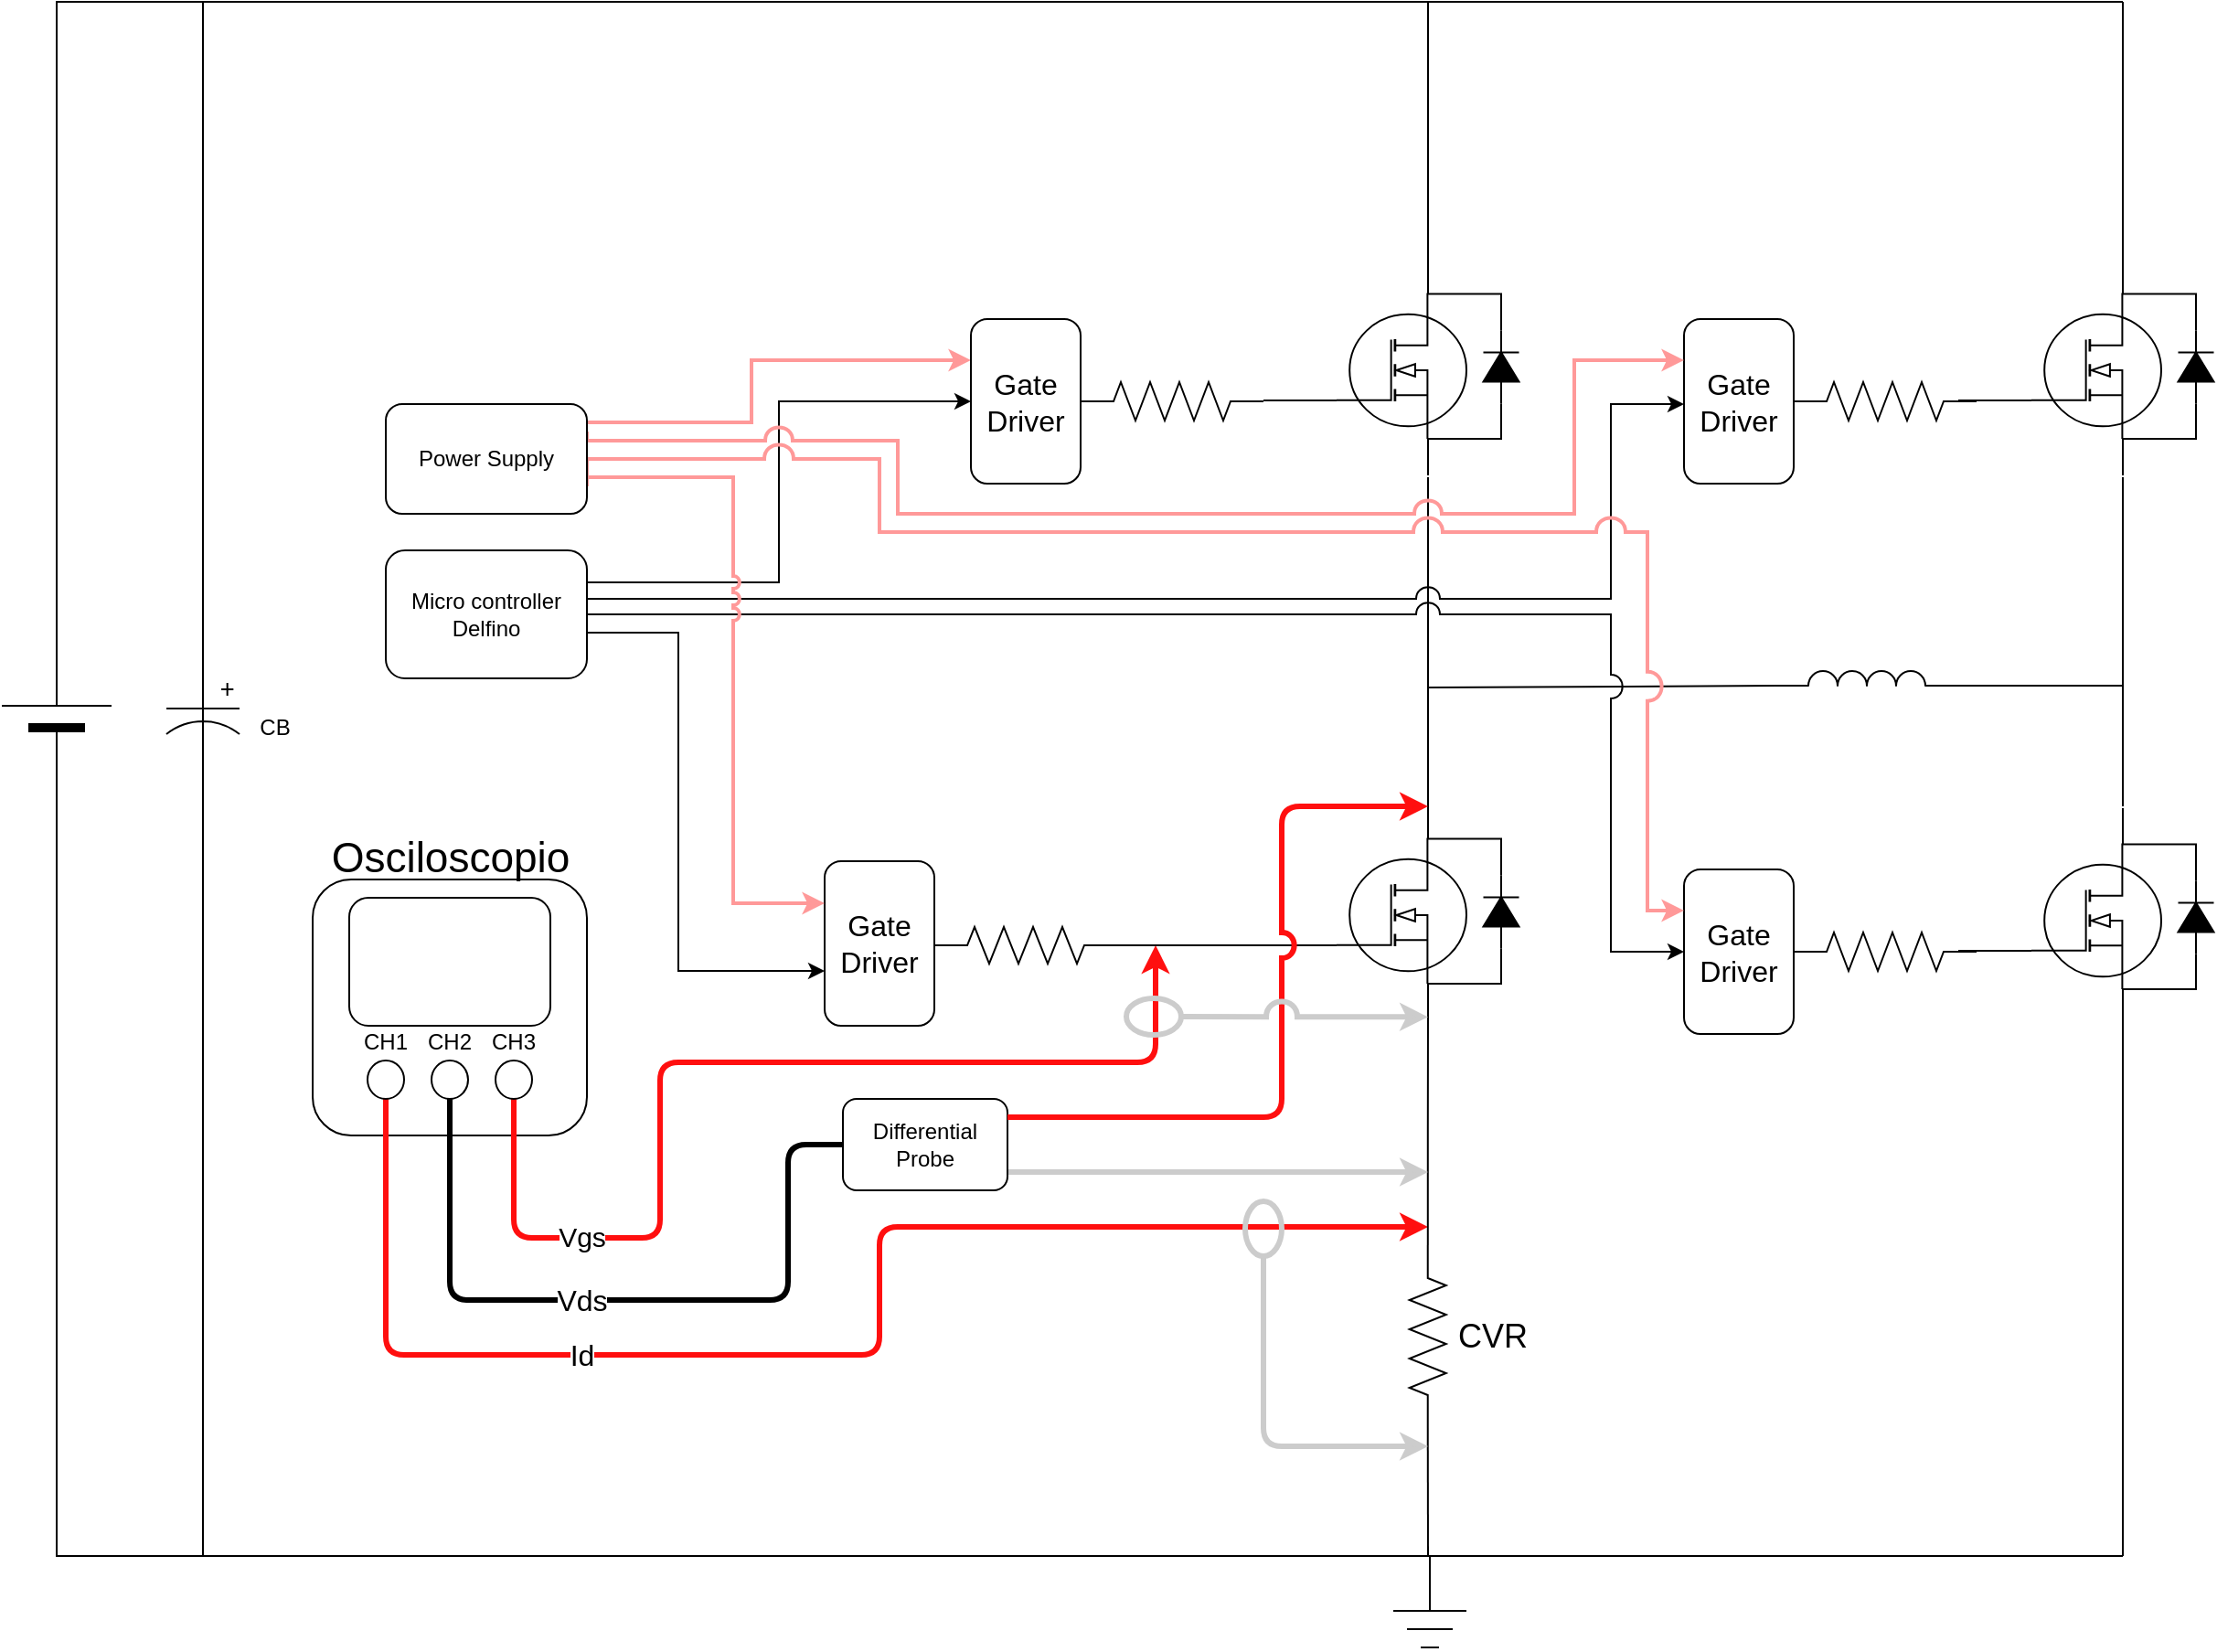<mxfile version="24.3.1" type="device">
  <diagram name="Page-1" id="16e2658f-23c8-b752-8be9-c03fbebb8bbe">
    <mxGraphModel dx="2074" dy="1106" grid="1" gridSize="10" guides="1" tooltips="1" connect="1" arrows="1" fold="1" page="1" pageScale="1" pageWidth="7000" pageHeight="7000" background="none" math="0" shadow="0">
      <root>
        <mxCell id="0" />
        <mxCell id="1" parent="0" />
        <mxCell id="BNmmFgK4MU3GEjyBa_c--38" style="edgeStyle=orthogonalEdgeStyle;rounded=0;orthogonalLoop=1;jettySize=auto;html=1;exitX=1;exitY=0.5;exitDx=0;exitDy=0;exitPerimeter=0;endArrow=none;endFill=0;strokeColor=#000000;" parent="1" source="6d250d948d6a1778-1" edge="1">
          <mxGeometry relative="1" as="geometry">
            <mxPoint x="260" y="100" as="targetPoint" />
            <Array as="points">
              <mxPoint x="180" y="100" />
            </Array>
          </mxGeometry>
        </mxCell>
        <mxCell id="BNmmFgK4MU3GEjyBa_c--40" style="edgeStyle=orthogonalEdgeStyle;rounded=0;orthogonalLoop=1;jettySize=auto;html=1;exitX=0;exitY=0.5;exitDx=0;exitDy=0;exitPerimeter=0;endArrow=none;endFill=0;strokeColor=#000000;" parent="1" source="6d250d948d6a1778-1" edge="1">
          <mxGeometry relative="1" as="geometry">
            <mxPoint x="260" y="440" as="targetPoint" />
            <Array as="points">
              <mxPoint x="180" y="950" />
              <mxPoint x="260" y="950" />
            </Array>
          </mxGeometry>
        </mxCell>
        <mxCell id="6d250d948d6a1778-1" value="" style="verticalLabelPosition=bottom;shadow=0;dashed=0;align=center;fillColor=#000000;html=1;verticalAlign=top;strokeWidth=1;shape=mxgraph.electrical.miscellaneous.monocell_battery;rounded=1;comic=0;labelBackgroundColor=none;fontFamily=Verdana;fontSize=12;rotation=-90;strokeColor=#000000;" parent="1" vertex="1">
          <mxGeometry x="130" y="460" width="100" height="60" as="geometry" />
        </mxCell>
        <mxCell id="BNmmFgK4MU3GEjyBa_c--37" style="edgeStyle=orthogonalEdgeStyle;rounded=0;orthogonalLoop=1;jettySize=auto;html=1;exitX=0;exitY=0.5;exitDx=0;exitDy=0;exitPerimeter=0;endArrow=none;endFill=0;strokeColor=#000000;" parent="1" source="BNmmFgK4MU3GEjyBa_c--4" edge="1">
          <mxGeometry relative="1" as="geometry">
            <mxPoint x="260" y="100" as="targetPoint" />
          </mxGeometry>
        </mxCell>
        <mxCell id="BNmmFgK4MU3GEjyBa_c--4" value="" style="pointerEvents=1;verticalLabelPosition=bottom;shadow=0;dashed=0;align=center;html=1;verticalAlign=top;shape=mxgraph.electrical.capacitors.capacitor_3;direction=south;strokeColor=#000000;" parent="1" vertex="1">
          <mxGeometry x="240" y="455" width="40" height="70" as="geometry" />
        </mxCell>
        <mxCell id="BNmmFgK4MU3GEjyBa_c--42" value="" style="endArrow=none;html=1;rounded=0;strokeColor=#000000;endFill=0;" parent="1" edge="1">
          <mxGeometry width="50" height="50" relative="1" as="geometry">
            <mxPoint x="260" y="100" as="sourcePoint" />
            <mxPoint x="1310" y="100" as="targetPoint" />
          </mxGeometry>
        </mxCell>
        <mxCell id="BNmmFgK4MU3GEjyBa_c--50" value="" style="endArrow=none;html=1;rounded=0;strokeColor=#000000;endFill=0;startArrow=none;startFill=0;" parent="1" edge="1">
          <mxGeometry width="50" height="50" relative="1" as="geometry">
            <mxPoint x="260" y="950" as="sourcePoint" />
            <mxPoint x="1310" y="950" as="targetPoint" />
          </mxGeometry>
        </mxCell>
        <mxCell id="sTx_IjuxGFLNHT0JRAtc-436" value="" style="group" parent="1" vertex="1" connectable="0">
          <mxGeometry x="880" y="240" width="99.75" height="119" as="geometry" />
        </mxCell>
        <mxCell id="sTx_IjuxGFLNHT0JRAtc-437" value="" style="verticalLabelPosition=bottom;shadow=0;dashed=0;align=center;html=1;verticalAlign=top;shape=mxgraph.electrical.mosfets1.mosfet_ic_n;strokeColor=#000000;" parent="sTx_IjuxGFLNHT0JRAtc-436" vertex="1">
          <mxGeometry y="24" width="71" height="75" as="geometry" />
        </mxCell>
        <mxCell id="sTx_IjuxGFLNHT0JRAtc-438" value="" style="pointerEvents=1;fillColor=strokeColor;verticalLabelPosition=bottom;shadow=0;dashed=0;align=center;html=1;verticalAlign=top;shape=mxgraph.electrical.diodes.diode;rotation=-90;strokeColor=#000000;" parent="sTx_IjuxGFLNHT0JRAtc-436" vertex="1">
          <mxGeometry x="70" y="50" width="40" height="19.5" as="geometry" />
        </mxCell>
        <mxCell id="sTx_IjuxGFLNHT0JRAtc-439" style="edgeStyle=orthogonalEdgeStyle;rounded=0;orthogonalLoop=1;jettySize=auto;html=1;exitX=0.7;exitY=1;exitDx=0;exitDy=0;exitPerimeter=0;entryX=0;entryY=0.5;entryDx=0;entryDy=0;entryPerimeter=0;endArrow=none;endFill=0;" parent="sTx_IjuxGFLNHT0JRAtc-436" source="sTx_IjuxGFLNHT0JRAtc-437" target="sTx_IjuxGFLNHT0JRAtc-438" edge="1">
          <mxGeometry relative="1" as="geometry">
            <Array as="points">
              <mxPoint x="90" y="99" />
            </Array>
          </mxGeometry>
        </mxCell>
        <mxCell id="sTx_IjuxGFLNHT0JRAtc-440" style="edgeStyle=orthogonalEdgeStyle;rounded=0;orthogonalLoop=1;jettySize=auto;html=1;exitX=1;exitY=0.5;exitDx=0;exitDy=0;exitPerimeter=0;entryX=0.7;entryY=0;entryDx=0;entryDy=0;entryPerimeter=0;endArrow=none;endFill=0;" parent="sTx_IjuxGFLNHT0JRAtc-436" source="sTx_IjuxGFLNHT0JRAtc-438" target="sTx_IjuxGFLNHT0JRAtc-437" edge="1">
          <mxGeometry relative="1" as="geometry" />
        </mxCell>
        <mxCell id="sTx_IjuxGFLNHT0JRAtc-441" value="" style="endArrow=none;html=1;rounded=0;" parent="sTx_IjuxGFLNHT0JRAtc-436" edge="1">
          <mxGeometry width="50" height="50" relative="1" as="geometry">
            <mxPoint x="50" as="sourcePoint" />
            <mxPoint x="50" y="20" as="targetPoint" />
          </mxGeometry>
        </mxCell>
        <mxCell id="sTx_IjuxGFLNHT0JRAtc-442" value="" style="endArrow=none;html=1;rounded=0;" parent="sTx_IjuxGFLNHT0JRAtc-436" edge="1">
          <mxGeometry width="50" height="50" relative="1" as="geometry">
            <mxPoint x="50" y="99" as="sourcePoint" />
            <mxPoint x="50" y="119" as="targetPoint" />
          </mxGeometry>
        </mxCell>
        <mxCell id="sTx_IjuxGFLNHT0JRAtc-443" value="" style="group" parent="1" vertex="1" connectable="0">
          <mxGeometry x="880" y="538" width="99.75" height="119" as="geometry" />
        </mxCell>
        <mxCell id="sTx_IjuxGFLNHT0JRAtc-444" value="" style="verticalLabelPosition=bottom;shadow=0;dashed=0;align=center;html=1;verticalAlign=top;shape=mxgraph.electrical.mosfets1.mosfet_ic_n;strokeColor=#000000;" parent="sTx_IjuxGFLNHT0JRAtc-443" vertex="1">
          <mxGeometry y="24" width="71" height="75" as="geometry" />
        </mxCell>
        <mxCell id="sTx_IjuxGFLNHT0JRAtc-445" value="" style="pointerEvents=1;fillColor=strokeColor;verticalLabelPosition=bottom;shadow=0;dashed=0;align=center;html=1;verticalAlign=top;shape=mxgraph.electrical.diodes.diode;rotation=-90;strokeColor=#000000;" parent="sTx_IjuxGFLNHT0JRAtc-443" vertex="1">
          <mxGeometry x="70" y="50" width="40" height="19.5" as="geometry" />
        </mxCell>
        <mxCell id="sTx_IjuxGFLNHT0JRAtc-446" style="edgeStyle=orthogonalEdgeStyle;rounded=0;orthogonalLoop=1;jettySize=auto;html=1;exitX=0.7;exitY=1;exitDx=0;exitDy=0;exitPerimeter=0;entryX=0;entryY=0.5;entryDx=0;entryDy=0;entryPerimeter=0;endArrow=none;endFill=0;" parent="sTx_IjuxGFLNHT0JRAtc-443" source="sTx_IjuxGFLNHT0JRAtc-444" target="sTx_IjuxGFLNHT0JRAtc-445" edge="1">
          <mxGeometry relative="1" as="geometry">
            <Array as="points">
              <mxPoint x="90" y="99" />
            </Array>
          </mxGeometry>
        </mxCell>
        <mxCell id="sTx_IjuxGFLNHT0JRAtc-447" style="edgeStyle=orthogonalEdgeStyle;rounded=0;orthogonalLoop=1;jettySize=auto;html=1;exitX=1;exitY=0.5;exitDx=0;exitDy=0;exitPerimeter=0;entryX=0.7;entryY=0;entryDx=0;entryDy=0;entryPerimeter=0;endArrow=none;endFill=0;" parent="sTx_IjuxGFLNHT0JRAtc-443" source="sTx_IjuxGFLNHT0JRAtc-445" target="sTx_IjuxGFLNHT0JRAtc-444" edge="1">
          <mxGeometry relative="1" as="geometry" />
        </mxCell>
        <mxCell id="sTx_IjuxGFLNHT0JRAtc-448" value="" style="endArrow=none;html=1;rounded=0;" parent="sTx_IjuxGFLNHT0JRAtc-443" edge="1">
          <mxGeometry width="50" height="50" relative="1" as="geometry">
            <mxPoint x="50" as="sourcePoint" />
            <mxPoint x="50" y="20" as="targetPoint" />
          </mxGeometry>
        </mxCell>
        <mxCell id="sTx_IjuxGFLNHT0JRAtc-449" value="" style="endArrow=none;html=1;rounded=0;" parent="sTx_IjuxGFLNHT0JRAtc-443" edge="1">
          <mxGeometry width="50" height="50" relative="1" as="geometry">
            <mxPoint x="50" y="99" as="sourcePoint" />
            <mxPoint x="50" y="119" as="targetPoint" />
          </mxGeometry>
        </mxCell>
        <mxCell id="sTx_IjuxGFLNHT0JRAtc-465" value="" style="group" parent="1" vertex="1" connectable="0">
          <mxGeometry x="1260" y="240" width="99.75" height="119" as="geometry" />
        </mxCell>
        <mxCell id="sTx_IjuxGFLNHT0JRAtc-466" value="" style="verticalLabelPosition=bottom;shadow=0;dashed=0;align=center;html=1;verticalAlign=top;shape=mxgraph.electrical.mosfets1.mosfet_ic_n;strokeColor=#000000;" parent="sTx_IjuxGFLNHT0JRAtc-465" vertex="1">
          <mxGeometry y="24" width="71" height="75" as="geometry" />
        </mxCell>
        <mxCell id="sTx_IjuxGFLNHT0JRAtc-467" value="" style="pointerEvents=1;fillColor=strokeColor;verticalLabelPosition=bottom;shadow=0;dashed=0;align=center;html=1;verticalAlign=top;shape=mxgraph.electrical.diodes.diode;rotation=-90;strokeColor=#000000;" parent="sTx_IjuxGFLNHT0JRAtc-465" vertex="1">
          <mxGeometry x="70" y="50" width="40" height="19.5" as="geometry" />
        </mxCell>
        <mxCell id="sTx_IjuxGFLNHT0JRAtc-468" style="edgeStyle=orthogonalEdgeStyle;rounded=0;orthogonalLoop=1;jettySize=auto;html=1;exitX=0.7;exitY=1;exitDx=0;exitDy=0;exitPerimeter=0;entryX=0;entryY=0.5;entryDx=0;entryDy=0;entryPerimeter=0;endArrow=none;endFill=0;" parent="sTx_IjuxGFLNHT0JRAtc-465" source="sTx_IjuxGFLNHT0JRAtc-466" target="sTx_IjuxGFLNHT0JRAtc-467" edge="1">
          <mxGeometry relative="1" as="geometry">
            <Array as="points">
              <mxPoint x="90" y="99" />
            </Array>
          </mxGeometry>
        </mxCell>
        <mxCell id="sTx_IjuxGFLNHT0JRAtc-469" style="edgeStyle=orthogonalEdgeStyle;rounded=0;orthogonalLoop=1;jettySize=auto;html=1;exitX=1;exitY=0.5;exitDx=0;exitDy=0;exitPerimeter=0;entryX=0.7;entryY=0;entryDx=0;entryDy=0;entryPerimeter=0;endArrow=none;endFill=0;" parent="sTx_IjuxGFLNHT0JRAtc-465" source="sTx_IjuxGFLNHT0JRAtc-467" target="sTx_IjuxGFLNHT0JRAtc-466" edge="1">
          <mxGeometry relative="1" as="geometry" />
        </mxCell>
        <mxCell id="sTx_IjuxGFLNHT0JRAtc-470" value="" style="endArrow=none;html=1;rounded=0;" parent="sTx_IjuxGFLNHT0JRAtc-465" edge="1">
          <mxGeometry width="50" height="50" relative="1" as="geometry">
            <mxPoint x="50" as="sourcePoint" />
            <mxPoint x="50" y="20" as="targetPoint" />
          </mxGeometry>
        </mxCell>
        <mxCell id="sTx_IjuxGFLNHT0JRAtc-471" value="" style="endArrow=none;html=1;rounded=0;" parent="sTx_IjuxGFLNHT0JRAtc-465" edge="1">
          <mxGeometry width="50" height="50" relative="1" as="geometry">
            <mxPoint x="50" y="99" as="sourcePoint" />
            <mxPoint x="50" y="119" as="targetPoint" />
          </mxGeometry>
        </mxCell>
        <mxCell id="sTx_IjuxGFLNHT0JRAtc-472" value="" style="group" parent="1" vertex="1" connectable="0">
          <mxGeometry x="1260" y="541" width="99.75" height="119" as="geometry" />
        </mxCell>
        <mxCell id="sTx_IjuxGFLNHT0JRAtc-473" value="" style="verticalLabelPosition=bottom;shadow=0;dashed=0;align=center;html=1;verticalAlign=top;shape=mxgraph.electrical.mosfets1.mosfet_ic_n;strokeColor=#000000;" parent="sTx_IjuxGFLNHT0JRAtc-472" vertex="1">
          <mxGeometry y="24" width="71" height="75" as="geometry" />
        </mxCell>
        <mxCell id="sTx_IjuxGFLNHT0JRAtc-474" value="" style="pointerEvents=1;fillColor=strokeColor;verticalLabelPosition=bottom;shadow=0;dashed=0;align=center;html=1;verticalAlign=top;shape=mxgraph.electrical.diodes.diode;rotation=-90;strokeColor=#000000;" parent="sTx_IjuxGFLNHT0JRAtc-472" vertex="1">
          <mxGeometry x="70" y="50" width="40" height="19.5" as="geometry" />
        </mxCell>
        <mxCell id="sTx_IjuxGFLNHT0JRAtc-475" style="edgeStyle=orthogonalEdgeStyle;rounded=0;orthogonalLoop=1;jettySize=auto;html=1;exitX=0.7;exitY=1;exitDx=0;exitDy=0;exitPerimeter=0;entryX=0;entryY=0.5;entryDx=0;entryDy=0;entryPerimeter=0;endArrow=none;endFill=0;" parent="sTx_IjuxGFLNHT0JRAtc-472" source="sTx_IjuxGFLNHT0JRAtc-473" target="sTx_IjuxGFLNHT0JRAtc-474" edge="1">
          <mxGeometry relative="1" as="geometry">
            <Array as="points">
              <mxPoint x="90" y="99" />
            </Array>
          </mxGeometry>
        </mxCell>
        <mxCell id="sTx_IjuxGFLNHT0JRAtc-476" style="edgeStyle=orthogonalEdgeStyle;rounded=0;orthogonalLoop=1;jettySize=auto;html=1;exitX=1;exitY=0.5;exitDx=0;exitDy=0;exitPerimeter=0;entryX=0.7;entryY=0;entryDx=0;entryDy=0;entryPerimeter=0;endArrow=none;endFill=0;" parent="sTx_IjuxGFLNHT0JRAtc-472" source="sTx_IjuxGFLNHT0JRAtc-474" target="sTx_IjuxGFLNHT0JRAtc-473" edge="1">
          <mxGeometry relative="1" as="geometry" />
        </mxCell>
        <mxCell id="sTx_IjuxGFLNHT0JRAtc-477" value="" style="endArrow=none;html=1;rounded=0;" parent="sTx_IjuxGFLNHT0JRAtc-472" edge="1">
          <mxGeometry width="50" height="50" relative="1" as="geometry">
            <mxPoint x="50" as="sourcePoint" />
            <mxPoint x="50" y="20" as="targetPoint" />
          </mxGeometry>
        </mxCell>
        <mxCell id="sTx_IjuxGFLNHT0JRAtc-478" value="" style="endArrow=none;html=1;rounded=0;" parent="sTx_IjuxGFLNHT0JRAtc-472" edge="1">
          <mxGeometry width="50" height="50" relative="1" as="geometry">
            <mxPoint x="50" y="99" as="sourcePoint" />
            <mxPoint x="50" y="119" as="targetPoint" />
          </mxGeometry>
        </mxCell>
        <mxCell id="sTx_IjuxGFLNHT0JRAtc-479" value="" style="endArrow=none;html=1;rounded=0;" parent="1" edge="1">
          <mxGeometry width="50" height="50" relative="1" as="geometry">
            <mxPoint x="1310" y="950" as="sourcePoint" />
            <mxPoint x="1310" y="660" as="targetPoint" />
          </mxGeometry>
        </mxCell>
        <mxCell id="sTx_IjuxGFLNHT0JRAtc-480" value="" style="endArrow=none;html=1;rounded=0;" parent="1" edge="1">
          <mxGeometry width="50" height="50" relative="1" as="geometry">
            <mxPoint x="1310" y="540" as="sourcePoint" />
            <mxPoint x="1310" y="360" as="targetPoint" />
          </mxGeometry>
        </mxCell>
        <mxCell id="sTx_IjuxGFLNHT0JRAtc-481" value="" style="endArrow=none;html=1;rounded=0;" parent="1" edge="1">
          <mxGeometry width="50" height="50" relative="1" as="geometry">
            <mxPoint x="1310" y="240" as="sourcePoint" />
            <mxPoint x="1310" y="100" as="targetPoint" />
          </mxGeometry>
        </mxCell>
        <mxCell id="sTx_IjuxGFLNHT0JRAtc-482" value="" style="endArrow=none;html=1;rounded=0;entryX=1;entryY=0.5;entryDx=0;entryDy=0;entryPerimeter=0;" parent="1" target="sTx_IjuxGFLNHT0JRAtc-495" edge="1">
          <mxGeometry width="50" height="50" relative="1" as="geometry">
            <mxPoint x="930" y="950" as="sourcePoint" />
            <mxPoint x="930" y="750" as="targetPoint" />
          </mxGeometry>
        </mxCell>
        <mxCell id="sTx_IjuxGFLNHT0JRAtc-483" value="" style="endArrow=none;html=1;rounded=0;" parent="1" edge="1">
          <mxGeometry width="50" height="50" relative="1" as="geometry">
            <mxPoint x="930" y="540" as="sourcePoint" />
            <mxPoint x="930" y="360" as="targetPoint" />
          </mxGeometry>
        </mxCell>
        <mxCell id="sTx_IjuxGFLNHT0JRAtc-484" value="" style="endArrow=none;html=1;rounded=0;" parent="1" edge="1">
          <mxGeometry width="50" height="50" relative="1" as="geometry">
            <mxPoint x="930" y="240" as="sourcePoint" />
            <mxPoint x="930" y="100" as="targetPoint" />
          </mxGeometry>
        </mxCell>
        <mxCell id="sTx_IjuxGFLNHT0JRAtc-487" value="" style="endArrow=none;html=1;rounded=0;entryX=0;entryY=0.645;entryDx=0;entryDy=0;entryPerimeter=0;" parent="1" edge="1">
          <mxGeometry width="50" height="50" relative="1" as="geometry">
            <mxPoint x="930" y="475" as="sourcePoint" />
            <mxPoint x="1120" y="474.03" as="targetPoint" />
          </mxGeometry>
        </mxCell>
        <mxCell id="sTx_IjuxGFLNHT0JRAtc-488" value="" style="rounded=1;whiteSpace=wrap;html=1;" parent="1" vertex="1">
          <mxGeometry x="320" y="580" width="150" height="140" as="geometry" />
        </mxCell>
        <mxCell id="sTx_IjuxGFLNHT0JRAtc-489" value="" style="rounded=1;whiteSpace=wrap;html=1;" parent="1" vertex="1">
          <mxGeometry x="340" y="590" width="110" height="70" as="geometry" />
        </mxCell>
        <mxCell id="sTx_IjuxGFLNHT0JRAtc-499" style="edgeStyle=orthogonalEdgeStyle;rounded=1;orthogonalLoop=1;jettySize=auto;html=1;flowAnimation=0;curved=0;strokeWidth=3;strokeColor=#FF0F0F;" parent="1" source="sTx_IjuxGFLNHT0JRAtc-491" edge="1">
          <mxGeometry relative="1" as="geometry">
            <mxPoint x="930" y="770" as="targetPoint" />
            <Array as="points">
              <mxPoint x="360" y="840" />
              <mxPoint x="630" y="840" />
              <mxPoint x="630" y="770" />
            </Array>
          </mxGeometry>
        </mxCell>
        <mxCell id="sTx_IjuxGFLNHT0JRAtc-549" value="&lt;font style=&quot;font-size: 16px;&quot;&gt;Id&lt;/font&gt;" style="edgeLabel;html=1;align=center;verticalAlign=middle;resizable=0;points=[];" parent="sTx_IjuxGFLNHT0JRAtc-499" vertex="1" connectable="0">
          <mxGeometry x="-0.361" y="-3" relative="1" as="geometry">
            <mxPoint x="-2" y="-3" as="offset" />
          </mxGeometry>
        </mxCell>
        <mxCell id="sTx_IjuxGFLNHT0JRAtc-491" value="CH1&lt;div&gt;&lt;br&gt;&lt;/div&gt;&lt;div&gt;&lt;br&gt;&lt;/div&gt;&lt;div&gt;&lt;br&gt;&lt;/div&gt;" style="ellipse;whiteSpace=wrap;html=1;" parent="1" vertex="1">
          <mxGeometry x="350" y="679" width="20" height="21" as="geometry" />
        </mxCell>
        <mxCell id="sTx_IjuxGFLNHT0JRAtc-511" style="edgeStyle=orthogonalEdgeStyle;rounded=1;orthogonalLoop=1;jettySize=auto;html=1;endArrow=none;endFill=0;strokeWidth=3;curved=0;" parent="1" source="sTx_IjuxGFLNHT0JRAtc-492" target="sTx_IjuxGFLNHT0JRAtc-512" edge="1">
          <mxGeometry relative="1" as="geometry">
            <mxPoint x="670" y="610" as="targetPoint" />
            <Array as="points">
              <mxPoint x="395" y="810" />
              <mxPoint x="580" y="810" />
              <mxPoint x="580" y="725" />
            </Array>
          </mxGeometry>
        </mxCell>
        <mxCell id="sTx_IjuxGFLNHT0JRAtc-548" value="&lt;font style=&quot;font-size: 16px;&quot;&gt;Vds&lt;/font&gt;" style="edgeLabel;html=1;align=center;verticalAlign=middle;resizable=0;points=[];" parent="sTx_IjuxGFLNHT0JRAtc-511" vertex="1" connectable="0">
          <mxGeometry x="-0.093" y="-2" relative="1" as="geometry">
            <mxPoint x="-4" y="-2" as="offset" />
          </mxGeometry>
        </mxCell>
        <mxCell id="sTx_IjuxGFLNHT0JRAtc-492" value="CH2&lt;div&gt;&lt;br&gt;&lt;/div&gt;&lt;div&gt;&lt;br&gt;&lt;/div&gt;&lt;div&gt;&lt;br&gt;&lt;/div&gt;" style="ellipse;whiteSpace=wrap;html=1;" parent="1" vertex="1">
          <mxGeometry x="385" y="679" width="20" height="21" as="geometry" />
        </mxCell>
        <mxCell id="sTx_IjuxGFLNHT0JRAtc-542" style="edgeStyle=orthogonalEdgeStyle;rounded=1;orthogonalLoop=1;jettySize=auto;html=1;strokeWidth=3;strokeColor=#FF0F0F;curved=0;" parent="1" edge="1">
          <mxGeometry relative="1" as="geometry">
            <mxPoint x="781" y="616" as="targetPoint" />
            <mxPoint x="430" y="696" as="sourcePoint" />
            <Array as="points">
              <mxPoint x="430" y="776" />
              <mxPoint x="510" y="776" />
              <mxPoint x="510" y="680" />
              <mxPoint x="781" y="680" />
            </Array>
          </mxGeometry>
        </mxCell>
        <mxCell id="sTx_IjuxGFLNHT0JRAtc-547" value="&lt;font style=&quot;font-size: 15px;&quot;&gt;Vgs&lt;/font&gt;" style="edgeLabel;html=1;align=center;verticalAlign=middle;resizable=0;points=[];" parent="sTx_IjuxGFLNHT0JRAtc-542" vertex="1" connectable="0">
          <mxGeometry x="0.002" y="1" relative="1" as="geometry">
            <mxPoint x="-83" y="96" as="offset" />
          </mxGeometry>
        </mxCell>
        <mxCell id="sTx_IjuxGFLNHT0JRAtc-493" value="CH3&lt;div&gt;&lt;br&gt;&lt;/div&gt;&lt;div&gt;&lt;br&gt;&lt;/div&gt;&lt;div&gt;&lt;br&gt;&lt;/div&gt;" style="ellipse;whiteSpace=wrap;html=1;" parent="1" vertex="1">
          <mxGeometry x="420" y="679" width="20" height="21" as="geometry" />
        </mxCell>
        <mxCell id="sTx_IjuxGFLNHT0JRAtc-494" value="&lt;p style=&quot;line-height: 130%;&quot;&gt;&lt;font style=&quot;font-size: 23px;&quot;&gt;Osciloscopio&lt;/font&gt;&lt;/p&gt;" style="text;html=1;align=center;verticalAlign=middle;resizable=0;points=[];autosize=1;strokeColor=none;fillColor=none;" parent="1" vertex="1">
          <mxGeometry x="320" y="540" width="150" height="60" as="geometry" />
        </mxCell>
        <mxCell id="sTx_IjuxGFLNHT0JRAtc-496" style="edgeStyle=orthogonalEdgeStyle;rounded=0;orthogonalLoop=1;jettySize=auto;html=1;endArrow=none;endFill=0;" parent="1" source="sTx_IjuxGFLNHT0JRAtc-495" edge="1">
          <mxGeometry relative="1" as="geometry">
            <mxPoint x="930" y="650" as="targetPoint" />
          </mxGeometry>
        </mxCell>
        <mxCell id="sTx_IjuxGFLNHT0JRAtc-495" value="" style="pointerEvents=1;verticalLabelPosition=bottom;shadow=0;dashed=0;align=center;html=1;verticalAlign=top;shape=mxgraph.electrical.resistors.resistor_2;direction=south;" parent="1" vertex="1">
          <mxGeometry x="919.87" y="780" width="20" height="100" as="geometry" />
        </mxCell>
        <mxCell id="sTx_IjuxGFLNHT0JRAtc-502" style="edgeStyle=orthogonalEdgeStyle;rounded=1;orthogonalLoop=1;jettySize=auto;html=1;strokeColor=#CCCCCC;strokeWidth=3;curved=0;" parent="1" source="sTx_IjuxGFLNHT0JRAtc-501" edge="1">
          <mxGeometry relative="1" as="geometry">
            <mxPoint x="930" y="890" as="targetPoint" />
            <Array as="points">
              <mxPoint x="840" y="890" />
            </Array>
          </mxGeometry>
        </mxCell>
        <mxCell id="sTx_IjuxGFLNHT0JRAtc-501" value="" style="ellipse;whiteSpace=wrap;html=1;fillColor=none;fontColor=#333333;strokeColor=#CCCCCC;strokeWidth=3;" parent="1" vertex="1">
          <mxGeometry x="830" y="756" width="20" height="30" as="geometry" />
        </mxCell>
        <mxCell id="sTx_IjuxGFLNHT0JRAtc-507" value="" style="endArrow=none;html=1;rounded=0;entryX=0.5;entryY=1;entryDx=0;entryDy=0;" parent="1" edge="1">
          <mxGeometry width="50" height="50" relative="1" as="geometry">
            <mxPoint x="931" y="980" as="sourcePoint" />
            <mxPoint x="931" y="950" as="targetPoint" />
          </mxGeometry>
        </mxCell>
        <mxCell id="sTx_IjuxGFLNHT0JRAtc-508" value="" style="endArrow=none;html=1;rounded=0;" parent="1" edge="1">
          <mxGeometry width="50" height="50" relative="1" as="geometry">
            <mxPoint x="911" y="980" as="sourcePoint" />
            <mxPoint x="951" y="980" as="targetPoint" />
            <Array as="points">
              <mxPoint x="926" y="980" />
            </Array>
          </mxGeometry>
        </mxCell>
        <mxCell id="sTx_IjuxGFLNHT0JRAtc-509" value="" style="endArrow=none;html=1;rounded=0;" parent="1" edge="1">
          <mxGeometry width="50" height="50" relative="1" as="geometry">
            <mxPoint x="918.5" y="990" as="sourcePoint" />
            <mxPoint x="943.5" y="990" as="targetPoint" />
            <Array as="points">
              <mxPoint x="928.5" y="990" />
            </Array>
          </mxGeometry>
        </mxCell>
        <mxCell id="sTx_IjuxGFLNHT0JRAtc-510" value="" style="endArrow=none;html=1;rounded=0;" parent="1" edge="1">
          <mxGeometry width="50" height="50" relative="1" as="geometry">
            <mxPoint x="926" y="1000" as="sourcePoint" />
            <mxPoint x="936" y="1000" as="targetPoint" />
            <Array as="points">
              <mxPoint x="926" y="1000" />
            </Array>
          </mxGeometry>
        </mxCell>
        <mxCell id="sTx_IjuxGFLNHT0JRAtc-513" style="edgeStyle=orthogonalEdgeStyle;rounded=0;orthogonalLoop=1;jettySize=auto;html=1;strokeColor=#CCCCCC;strokeWidth=3;" parent="1" source="sTx_IjuxGFLNHT0JRAtc-512" edge="1">
          <mxGeometry relative="1" as="geometry">
            <mxPoint x="930" y="740" as="targetPoint" />
            <Array as="points">
              <mxPoint x="930" y="740" />
            </Array>
          </mxGeometry>
        </mxCell>
        <mxCell id="sTx_IjuxGFLNHT0JRAtc-512" value="Differential&lt;div&gt;Probe&lt;/div&gt;" style="rounded=1;whiteSpace=wrap;html=1;" parent="1" vertex="1">
          <mxGeometry x="610" y="700" width="90" height="50" as="geometry" />
        </mxCell>
        <mxCell id="sTx_IjuxGFLNHT0JRAtc-517" value="&lt;font style=&quot;font-size: 16px;&quot;&gt;Gate Driver&lt;/font&gt;" style="rounded=1;whiteSpace=wrap;html=1;" parent="1" vertex="1">
          <mxGeometry x="600" y="570" width="60" height="90" as="geometry" />
        </mxCell>
        <mxCell id="sTx_IjuxGFLNHT0JRAtc-518" value="&lt;font style=&quot;font-size: 16px;&quot;&gt;Gate Driver&lt;/font&gt;" style="rounded=1;whiteSpace=wrap;html=1;" parent="1" vertex="1">
          <mxGeometry x="1070" y="273.5" width="60" height="90" as="geometry" />
        </mxCell>
        <mxCell id="UyUsXmDgAOIlqEMMy3t8-6" style="edgeStyle=orthogonalEdgeStyle;rounded=0;orthogonalLoop=1;jettySize=auto;html=1;entryX=0;entryY=0.25;entryDx=0;entryDy=0;strokeColor=#FF9999;strokeWidth=2;" edge="1" parent="1" source="sTx_IjuxGFLNHT0JRAtc-519" target="UyUsXmDgAOIlqEMMy3t8-2">
          <mxGeometry relative="1" as="geometry">
            <Array as="points">
              <mxPoint x="560" y="330" />
              <mxPoint x="560" y="296" />
            </Array>
          </mxGeometry>
        </mxCell>
        <mxCell id="UyUsXmDgAOIlqEMMy3t8-3" style="edgeStyle=orthogonalEdgeStyle;rounded=0;orthogonalLoop=1;jettySize=auto;html=1;entryX=0;entryY=0.5;entryDx=0;entryDy=0;jumpStyle=arc;jumpSize=13;" edge="1" parent="1" source="sTx_IjuxGFLNHT0JRAtc-520" target="UyUsXmDgAOIlqEMMy3t8-1">
          <mxGeometry relative="1" as="geometry">
            <Array as="points">
              <mxPoint x="1030" y="435" />
              <mxPoint x="1030" y="620" />
            </Array>
          </mxGeometry>
        </mxCell>
        <mxCell id="UyUsXmDgAOIlqEMMy3t8-4" style="edgeStyle=orthogonalEdgeStyle;rounded=0;orthogonalLoop=1;jettySize=auto;html=1;exitX=1;exitY=0.25;exitDx=0;exitDy=0;entryX=0;entryY=0.5;entryDx=0;entryDy=0;jumpStyle=arc;jumpSize=13;" edge="1" parent="1">
          <mxGeometry relative="1" as="geometry">
            <mxPoint x="470" y="419" as="sourcePoint" />
            <mxPoint x="1070" y="320" as="targetPoint" />
            <Array as="points">
              <mxPoint x="470" y="426.5" />
              <mxPoint x="1030" y="426.5" />
              <mxPoint x="1030" y="320.5" />
            </Array>
          </mxGeometry>
        </mxCell>
        <mxCell id="UyUsXmDgAOIlqEMMy3t8-5" style="edgeStyle=orthogonalEdgeStyle;rounded=0;orthogonalLoop=1;jettySize=auto;html=1;exitX=1;exitY=0.25;exitDx=0;exitDy=0;entryX=0;entryY=0.5;entryDx=0;entryDy=0;" edge="1" parent="1" source="sTx_IjuxGFLNHT0JRAtc-520" target="UyUsXmDgAOIlqEMMy3t8-2">
          <mxGeometry relative="1" as="geometry" />
        </mxCell>
        <mxCell id="sTx_IjuxGFLNHT0JRAtc-520" value="Micro controller&lt;div&gt;Delfino&lt;/div&gt;" style="rounded=1;whiteSpace=wrap;html=1;" parent="1" vertex="1">
          <mxGeometry x="360" y="400" width="110" height="70" as="geometry" />
        </mxCell>
        <mxCell id="sTx_IjuxGFLNHT0JRAtc-524" style="edgeStyle=orthogonalEdgeStyle;rounded=0;orthogonalLoop=1;jettySize=auto;html=1;exitX=1;exitY=0.75;exitDx=0;exitDy=0;" parent="1" edge="1">
          <mxGeometry relative="1" as="geometry">
            <mxPoint x="470" y="457.3" as="sourcePoint" />
            <mxPoint x="600" y="630" as="targetPoint" />
            <Array as="points">
              <mxPoint x="470" y="445" />
              <mxPoint x="520" y="445" />
              <mxPoint x="520" y="630" />
              <mxPoint x="600" y="630" />
            </Array>
          </mxGeometry>
        </mxCell>
        <mxCell id="sTx_IjuxGFLNHT0JRAtc-526" value="" style="pointerEvents=1;verticalLabelPosition=bottom;shadow=0;dashed=0;align=center;html=1;verticalAlign=top;shape=mxgraph.electrical.resistors.resistor_2;" parent="1" vertex="1">
          <mxGeometry x="660" y="606" width="100" height="20" as="geometry" />
        </mxCell>
        <mxCell id="sTx_IjuxGFLNHT0JRAtc-527" value="" style="endArrow=none;html=1;rounded=0;entryX=0;entryY=0.72;entryDx=0;entryDy=0;entryPerimeter=0;exitX=1;exitY=0.5;exitDx=0;exitDy=0;exitPerimeter=0;" parent="1" source="sTx_IjuxGFLNHT0JRAtc-526" target="sTx_IjuxGFLNHT0JRAtc-444" edge="1">
          <mxGeometry width="50" height="50" relative="1" as="geometry">
            <mxPoint x="840" y="616" as="sourcePoint" />
            <mxPoint x="920" y="616" as="targetPoint" />
            <Array as="points">
              <mxPoint x="880" y="616" />
            </Array>
          </mxGeometry>
        </mxCell>
        <mxCell id="sTx_IjuxGFLNHT0JRAtc-514" style="edgeStyle=orthogonalEdgeStyle;rounded=1;orthogonalLoop=1;jettySize=auto;html=1;strokeWidth=3;strokeColor=#FF0F0F;curved=0;jumpStyle=arc;jumpSize=10;" parent="1" edge="1">
          <mxGeometry relative="1" as="geometry">
            <mxPoint x="930" y="540" as="targetPoint" />
            <mxPoint x="700" y="710" as="sourcePoint" />
            <Array as="points">
              <mxPoint x="701" y="710" />
              <mxPoint x="850" y="710" />
              <mxPoint x="850" y="540" />
            </Array>
          </mxGeometry>
        </mxCell>
        <mxCell id="sTx_IjuxGFLNHT0JRAtc-528" value="" style="pointerEvents=1;verticalLabelPosition=bottom;shadow=0;dashed=0;align=center;html=1;verticalAlign=top;shape=mxgraph.electrical.resistors.resistor_2;" parent="1" vertex="1">
          <mxGeometry x="740" y="308" width="100" height="21" as="geometry" />
        </mxCell>
        <mxCell id="sTx_IjuxGFLNHT0JRAtc-529" value="" style="endArrow=none;html=1;rounded=0;entryX=0;entryY=0.72;entryDx=0;entryDy=0;entryPerimeter=0;" parent="1" edge="1">
          <mxGeometry width="50" height="50" relative="1" as="geometry">
            <mxPoint x="840" y="318" as="sourcePoint" />
            <mxPoint x="880" y="318" as="targetPoint" />
            <Array as="points">
              <mxPoint x="880" y="318" />
            </Array>
          </mxGeometry>
        </mxCell>
        <mxCell id="sTx_IjuxGFLNHT0JRAtc-530" value="" style="pointerEvents=1;verticalLabelPosition=bottom;shadow=0;dashed=0;align=center;html=1;verticalAlign=top;shape=mxgraph.electrical.resistors.resistor_2;" parent="1" vertex="1">
          <mxGeometry x="1130" y="308" width="100" height="21" as="geometry" />
        </mxCell>
        <mxCell id="sTx_IjuxGFLNHT0JRAtc-531" value="" style="endArrow=none;html=1;rounded=0;entryX=0;entryY=0.72;entryDx=0;entryDy=0;entryPerimeter=0;" parent="1" edge="1">
          <mxGeometry width="50" height="50" relative="1" as="geometry">
            <mxPoint x="1220" y="318" as="sourcePoint" />
            <mxPoint x="1260" y="318" as="targetPoint" />
            <Array as="points">
              <mxPoint x="1260" y="318" />
            </Array>
          </mxGeometry>
        </mxCell>
        <mxCell id="sTx_IjuxGFLNHT0JRAtc-532" value="" style="pointerEvents=1;verticalLabelPosition=bottom;shadow=0;dashed=0;align=center;html=1;verticalAlign=top;shape=mxgraph.electrical.resistors.resistor_2;" parent="1" vertex="1">
          <mxGeometry x="1130" y="609" width="100" height="21" as="geometry" />
        </mxCell>
        <mxCell id="sTx_IjuxGFLNHT0JRAtc-533" value="" style="endArrow=none;html=1;rounded=0;entryX=0;entryY=0.72;entryDx=0;entryDy=0;entryPerimeter=0;" parent="1" edge="1">
          <mxGeometry width="50" height="50" relative="1" as="geometry">
            <mxPoint x="1220" y="619" as="sourcePoint" />
            <mxPoint x="1260" y="619" as="targetPoint" />
            <Array as="points">
              <mxPoint x="1260" y="619" />
            </Array>
          </mxGeometry>
        </mxCell>
        <mxCell id="sTx_IjuxGFLNHT0JRAtc-541" style="edgeStyle=orthogonalEdgeStyle;rounded=0;orthogonalLoop=1;jettySize=auto;html=1;exitX=1;exitY=1;exitDx=0;exitDy=0;exitPerimeter=0;endArrow=none;endFill=0;" parent="1" source="sTx_IjuxGFLNHT0JRAtc-540" edge="1">
          <mxGeometry relative="1" as="geometry">
            <mxPoint x="1310" y="474" as="targetPoint" />
            <Array as="points">
              <mxPoint x="1290" y="474" />
              <mxPoint x="1290" y="474" />
            </Array>
          </mxGeometry>
        </mxCell>
        <mxCell id="sTx_IjuxGFLNHT0JRAtc-540" value="" style="pointerEvents=1;verticalLabelPosition=bottom;shadow=0;dashed=0;align=center;html=1;verticalAlign=top;shape=mxgraph.electrical.inductors.inductor_3;" parent="1" vertex="1">
          <mxGeometry x="1120" y="466" width="100" height="8" as="geometry" />
        </mxCell>
        <mxCell id="sTx_IjuxGFLNHT0JRAtc-544" style="edgeStyle=orthogonalEdgeStyle;rounded=0;orthogonalLoop=1;jettySize=auto;html=1;exitX=0.5;exitY=1;exitDx=0;exitDy=0;strokeWidth=3;strokeColor=#CCCCCC;jumpStyle=arc;jumpSize=13;" parent="1" source="sTx_IjuxGFLNHT0JRAtc-543" edge="1">
          <mxGeometry relative="1" as="geometry">
            <mxPoint x="930" y="655.2" as="targetPoint" />
          </mxGeometry>
        </mxCell>
        <mxCell id="sTx_IjuxGFLNHT0JRAtc-543" value="" style="ellipse;whiteSpace=wrap;html=1;fillColor=none;fontColor=#333333;strokeColor=#CCCCCC;strokeWidth=3;rotation=-90;" parent="1" vertex="1">
          <mxGeometry x="770" y="640" width="20" height="30" as="geometry" />
        </mxCell>
        <mxCell id="sTx_IjuxGFLNHT0JRAtc-545" value="CB" style="text;html=1;align=center;verticalAlign=middle;resizable=0;points=[];autosize=1;strokeColor=none;fillColor=none;" parent="1" vertex="1">
          <mxGeometry x="279" y="482" width="40" height="30" as="geometry" />
        </mxCell>
        <mxCell id="sTx_IjuxGFLNHT0JRAtc-546" value="&lt;font style=&quot;font-size: 18px;&quot;&gt;CVR&lt;/font&gt;" style="text;html=1;align=center;verticalAlign=middle;resizable=0;points=[];autosize=1;strokeColor=none;fillColor=none;" parent="1" vertex="1">
          <mxGeometry x="934.87" y="810" width="60" height="40" as="geometry" />
        </mxCell>
        <mxCell id="UyUsXmDgAOIlqEMMy3t8-1" value="&lt;font style=&quot;font-size: 16px;&quot;&gt;Gate Driver&lt;/font&gt;" style="rounded=1;whiteSpace=wrap;html=1;" vertex="1" parent="1">
          <mxGeometry x="1070" y="574.5" width="60" height="90" as="geometry" />
        </mxCell>
        <mxCell id="UyUsXmDgAOIlqEMMy3t8-2" value="&lt;font style=&quot;font-size: 16px;&quot;&gt;Gate Driver&lt;/font&gt;" style="rounded=1;whiteSpace=wrap;html=1;" vertex="1" parent="1">
          <mxGeometry x="680" y="273.5" width="60" height="90" as="geometry" />
        </mxCell>
        <mxCell id="UyUsXmDgAOIlqEMMy3t8-9" style="edgeStyle=orthogonalEdgeStyle;rounded=0;orthogonalLoop=1;jettySize=auto;html=1;entryX=0;entryY=0.25;entryDx=0;entryDy=0;jumpStyle=arc;jumpSize=5;strokeColor=#FF9999;strokeWidth=2;" edge="1" parent="1" source="sTx_IjuxGFLNHT0JRAtc-519" target="sTx_IjuxGFLNHT0JRAtc-517">
          <mxGeometry relative="1" as="geometry">
            <Array as="points">
              <mxPoint x="550" y="360" />
              <mxPoint x="550" y="593" />
              <mxPoint x="600" y="593" />
            </Array>
          </mxGeometry>
        </mxCell>
        <mxCell id="UyUsXmDgAOIlqEMMy3t8-7" style="edgeStyle=orthogonalEdgeStyle;rounded=0;orthogonalLoop=1;jettySize=auto;html=1;exitX=1;exitY=0.25;exitDx=0;exitDy=0;entryX=0;entryY=0.25;entryDx=0;entryDy=0;strokeColor=#FF9999;jumpStyle=arc;jumpSize=13;strokeWidth=2;" edge="1" parent="1" source="sTx_IjuxGFLNHT0JRAtc-519" target="sTx_IjuxGFLNHT0JRAtc-518">
          <mxGeometry relative="1" as="geometry">
            <Array as="points">
              <mxPoint x="470" y="340" />
              <mxPoint x="640" y="340" />
              <mxPoint x="640" y="380" />
              <mxPoint x="1010" y="380" />
              <mxPoint x="1010" y="296" />
            </Array>
          </mxGeometry>
        </mxCell>
        <mxCell id="UyUsXmDgAOIlqEMMy3t8-10" style="edgeStyle=orthogonalEdgeStyle;rounded=0;orthogonalLoop=1;jettySize=auto;html=1;entryX=0;entryY=0.25;entryDx=0;entryDy=0;exitX=1;exitY=0.75;exitDx=0;exitDy=0;jumpStyle=arc;jumpSize=14;strokeColor=#FF9999;strokeWidth=2;" edge="1" parent="1" source="sTx_IjuxGFLNHT0JRAtc-519" target="UyUsXmDgAOIlqEMMy3t8-1">
          <mxGeometry relative="1" as="geometry">
            <Array as="points">
              <mxPoint x="470" y="350" />
              <mxPoint x="630" y="350" />
              <mxPoint x="630" y="390" />
              <mxPoint x="1050" y="390" />
              <mxPoint x="1050" y="597" />
            </Array>
          </mxGeometry>
        </mxCell>
        <mxCell id="sTx_IjuxGFLNHT0JRAtc-519" value="Power Supply" style="rounded=1;whiteSpace=wrap;html=1;" parent="1" vertex="1">
          <mxGeometry x="360" y="320" width="110" height="60" as="geometry" />
        </mxCell>
      </root>
    </mxGraphModel>
  </diagram>
</mxfile>
